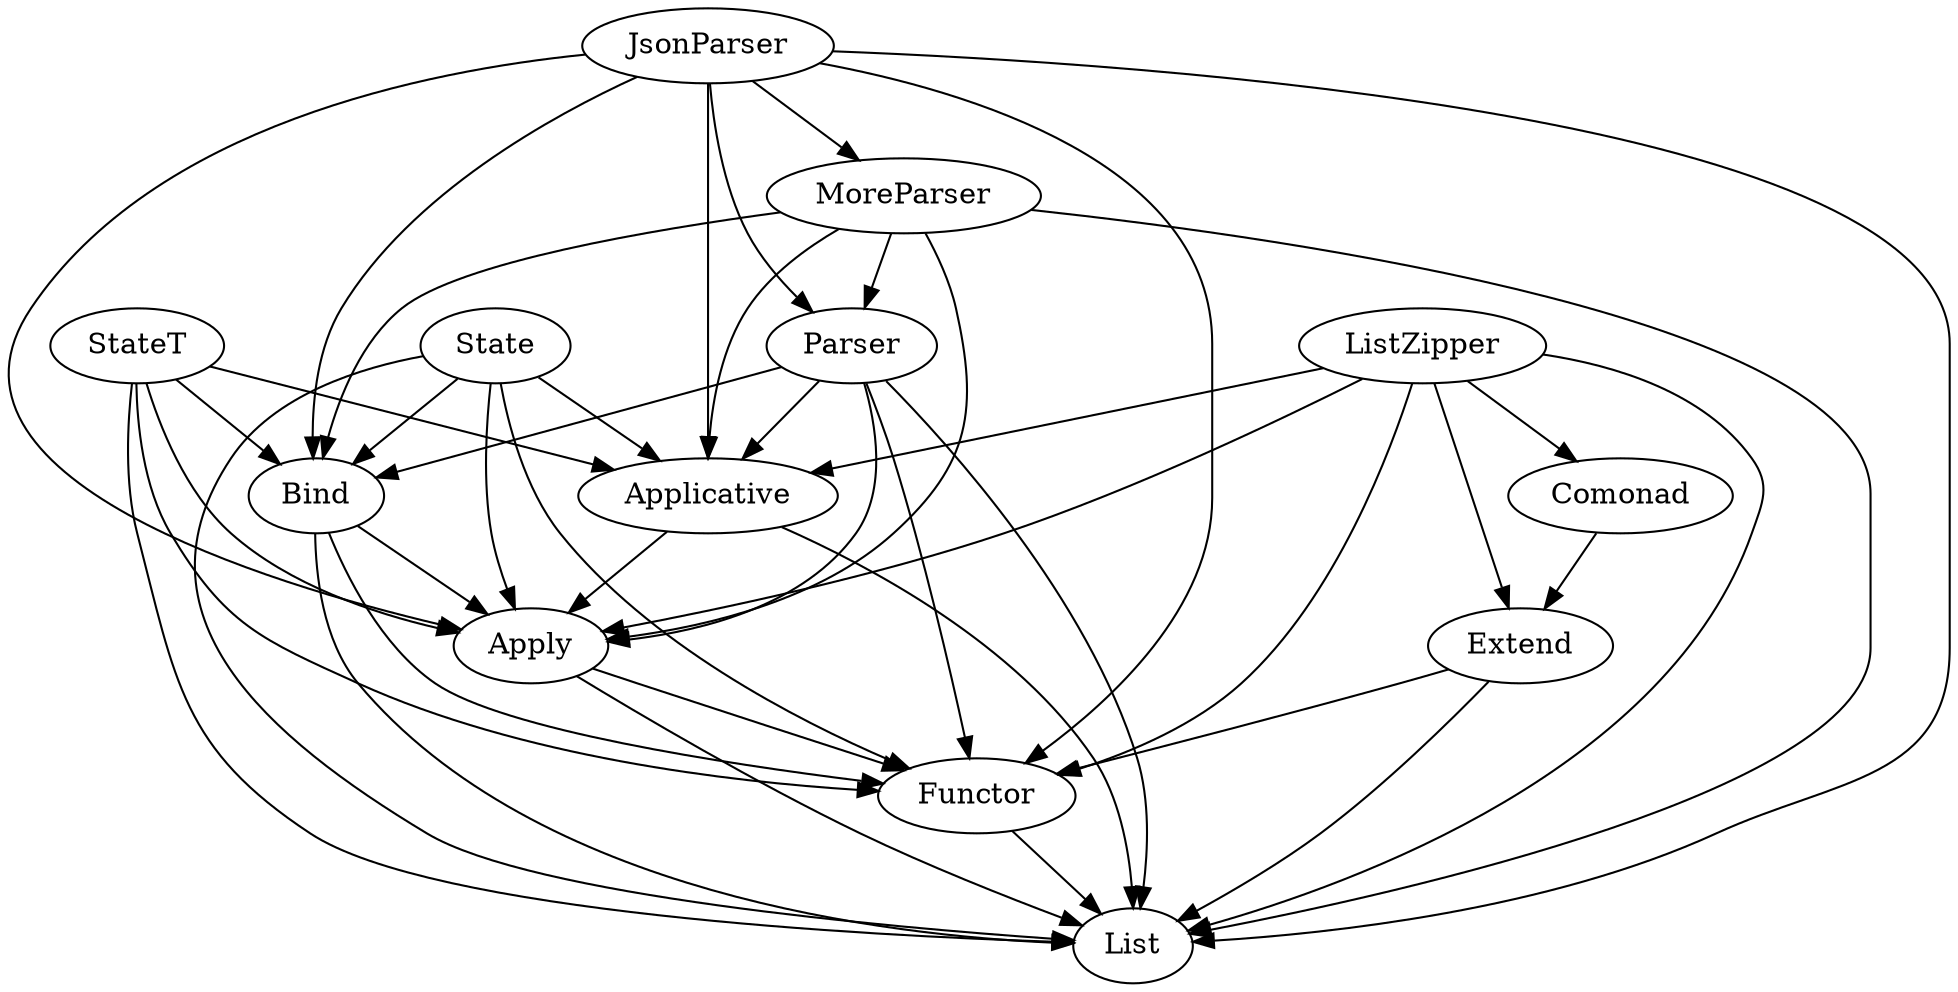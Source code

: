 digraph G {
    {
        list [label="List"];
        functor [label="Functor"];
        apply [label="Apply"];
        applicative [label="Applicative"];
        bind [label="Bind"];
        comonad [label="Comonad"];
        extend [label="Extend"];
        state [label="State"];
        stateT [label="StateT"];
        parser [label="Parser"];
        moreparser [label="MoreParser"];
        listzipper [label="ListZipper"];
        jsonparser [label="JsonParser"];
    }

    functor -> list;
    apply -> list;
    apply -> functor;
    applicative -> apply;
    applicative -> list;
    bind -> list;
    bind -> apply;
    bind -> functor;
    comonad -> extend;
    extend -> list;
    extend -> functor;
    state -> list;
    state -> functor;
    state -> apply;
    state -> applicative;
    state -> bind;
    stateT -> list;
    stateT -> functor;
    stateT -> apply;
    stateT -> applicative;
    stateT -> bind;
    parser -> list;
    parser -> functor;
    parser -> apply;
    parser -> applicative;
    parser -> bind;
    moreparser -> list;
    moreparser -> parser;
    moreparser -> applicative;
    moreparser -> apply;
    moreparser -> bind;
    listzipper -> list;
    listzipper -> functor;
    listzipper -> apply;
    listzipper -> applicative;
    listzipper -> extend;
    listzipper -> comonad;
    jsonparser -> parser;
    jsonparser -> moreparser;
    jsonparser -> functor;
    jsonparser -> apply;
    jsonparser -> applicative;
    jsonparser -> bind;
    jsonparser -> list;
}

